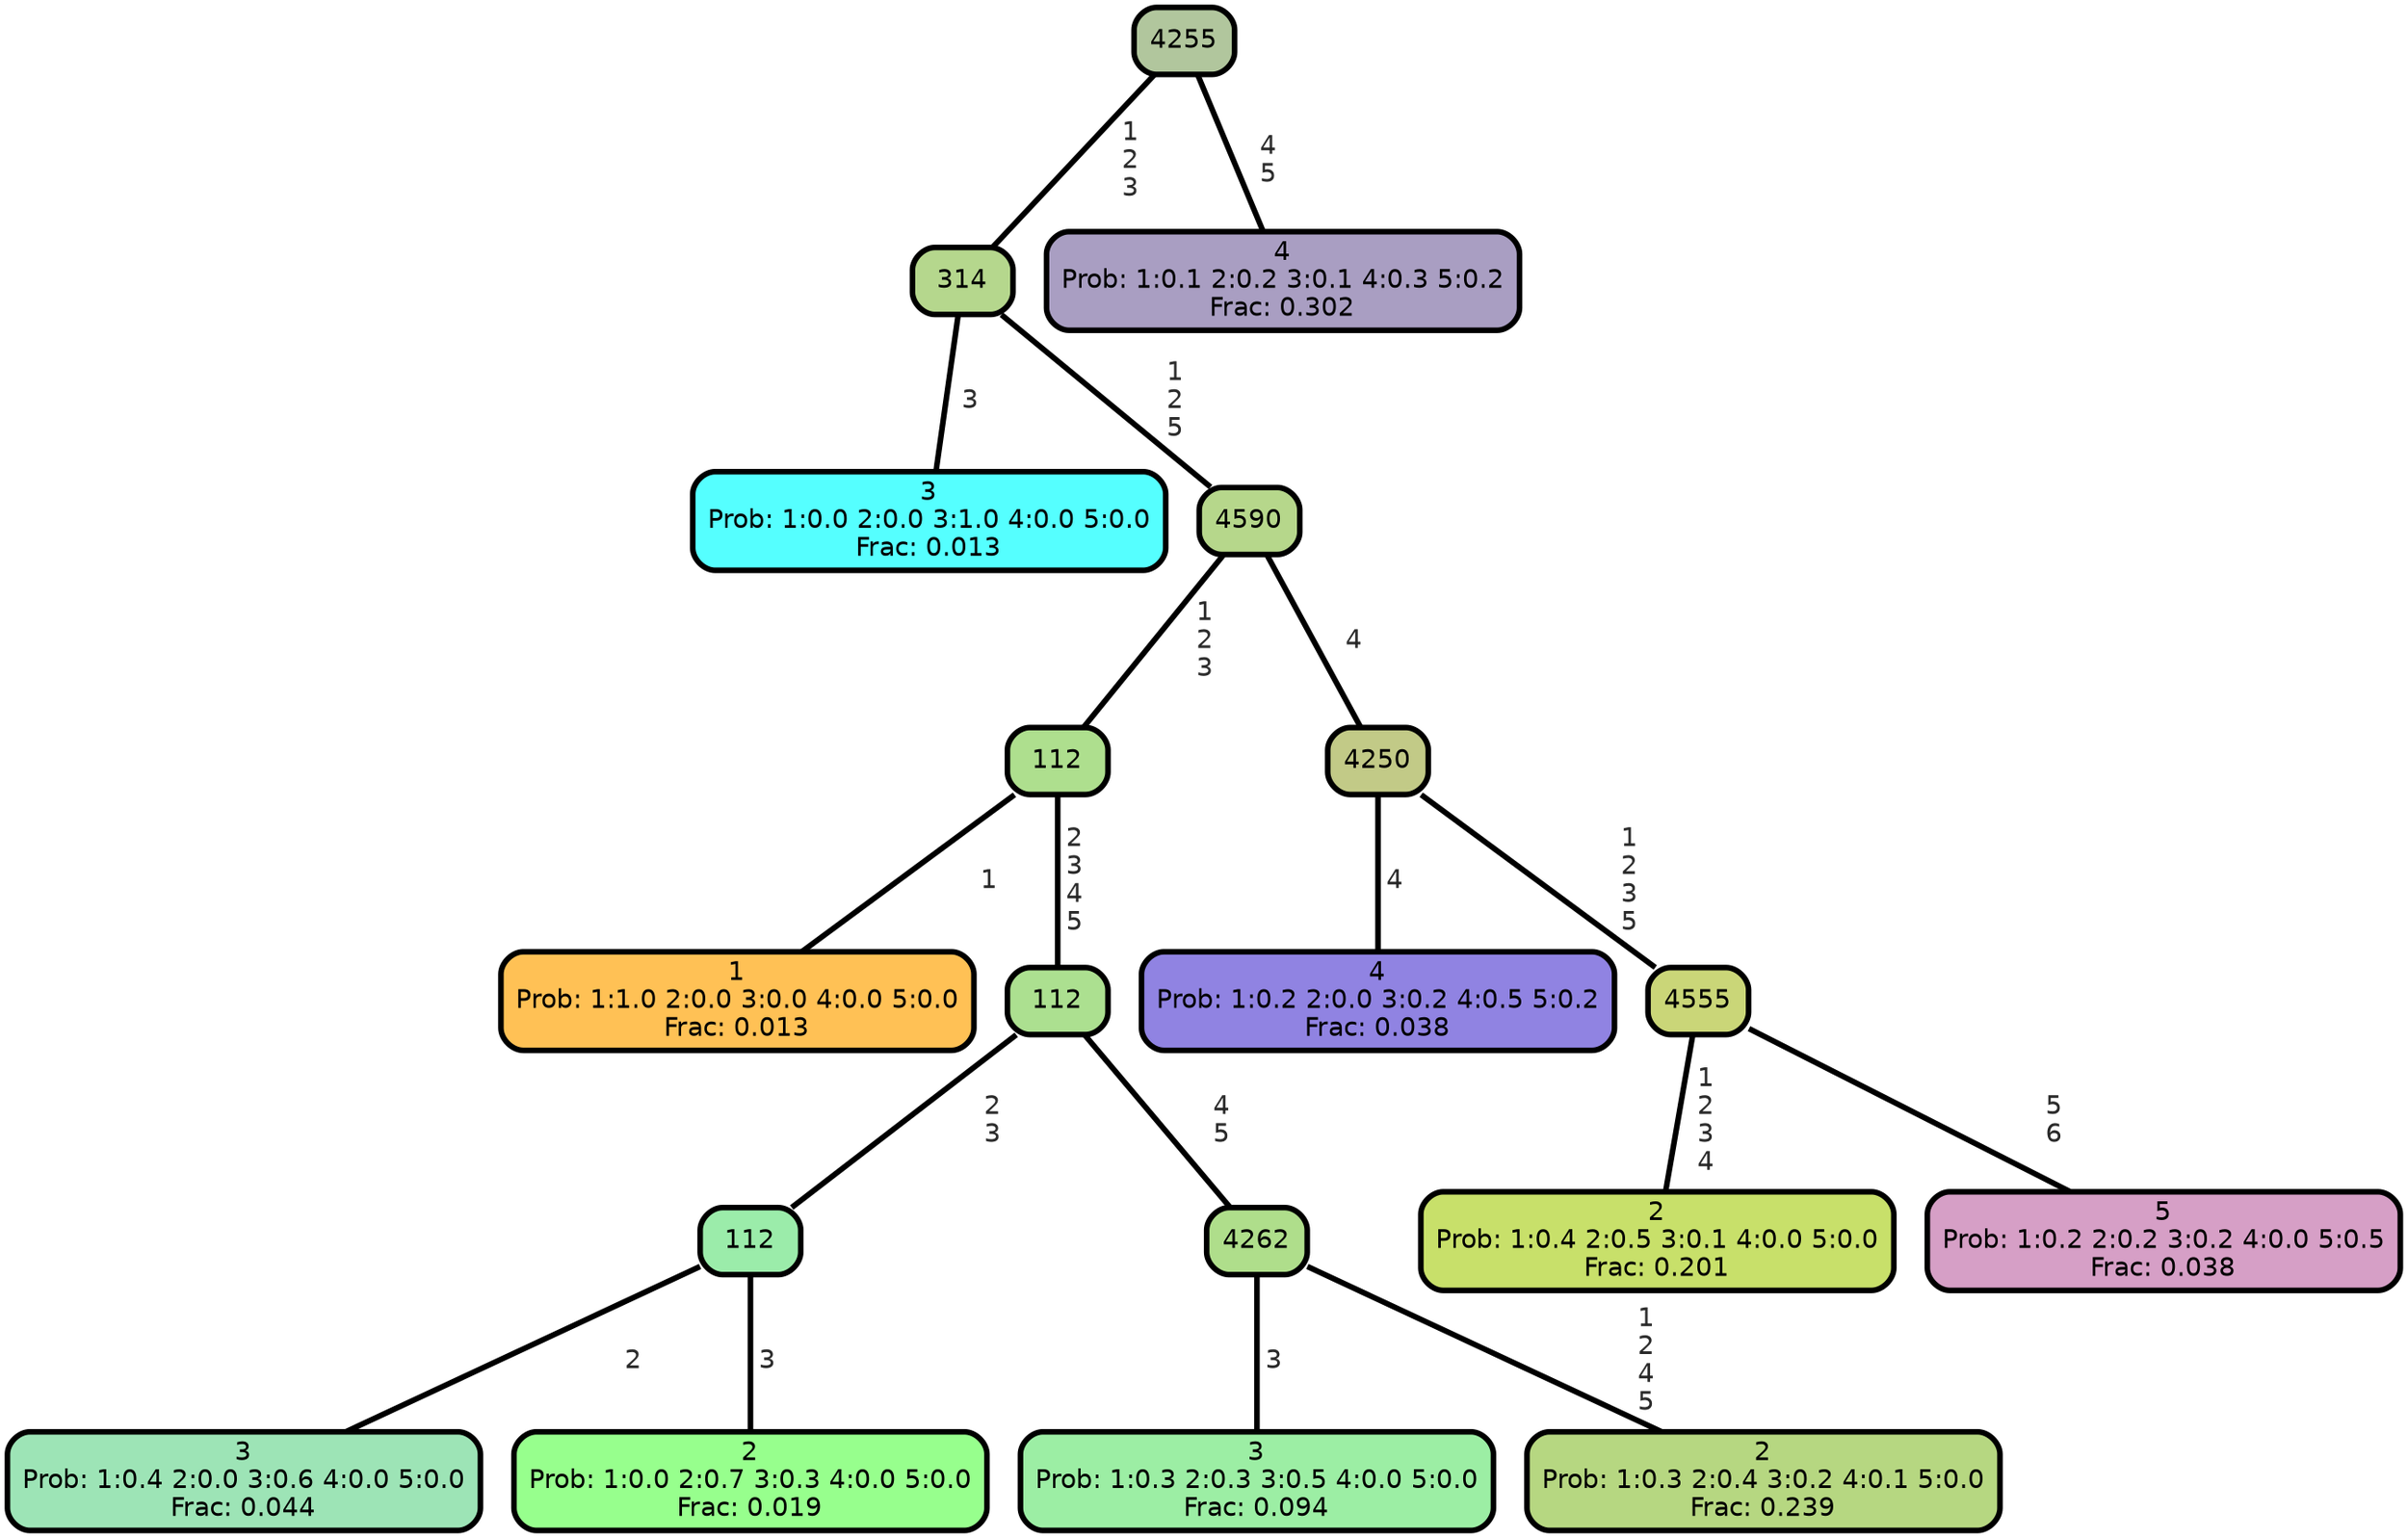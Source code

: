 graph Tree {
node [shape=box, style="filled, rounded",color="black",penwidth="3",fontcolor="black",                 fontname=helvetica] ;
graph [ranksep="0 equally", splines=straight,                 bgcolor=transparent, dpi=200] ;
edge [fontname=helvetica, fontweight=bold,fontcolor=grey14,color=black] ;
0 [label="3
Prob: 1:0.0 2:0.0 3:1.0 4:0.0 5:0.0
Frac: 0.013", fillcolor="#55ffff"] ;
1 [label="314", fillcolor="#b5d78d"] ;
2 [label="1
Prob: 1:1.0 2:0.0 3:0.0 4:0.0 5:0.0
Frac: 0.013", fillcolor="#ffc155"] ;
3 [label="112", fillcolor="#aedf8e"] ;
4 [label="3
Prob: 1:0.4 2:0.0 3:0.6 4:0.0 5:0.0
Frac: 0.044", fillcolor="#9de4b6"] ;
5 [label="112", fillcolor="#9becaa"] ;
6 [label="2
Prob: 1:0.0 2:0.7 3:0.3 4:0.0 5:0.0
Frac: 0.019", fillcolor="#97ff8d"] ;
7 [label="112", fillcolor="#ace090"] ;
8 [label="3
Prob: 1:0.3 2:0.3 3:0.5 4:0.0 5:0.0
Frac: 0.094", fillcolor="#9ceea4"] ;
9 [label="4262", fillcolor="#afde8b"] ;
10 [label="2
Prob: 1:0.3 2:0.4 3:0.2 4:0.1 5:0.0
Frac: 0.239", fillcolor="#b6d781"] ;
11 [label="4590", fillcolor="#b6d78b"] ;
12 [label="4
Prob: 1:0.2 2:0.0 3:0.2 4:0.5 5:0.2
Frac: 0.038", fillcolor="#9083e2"] ;
13 [label="4250", fillcolor="#c2ca87"] ;
14 [label="2
Prob: 1:0.4 2:0.5 3:0.1 4:0.0 5:0.0
Frac: 0.201", fillcolor="#c8e06a"] ;
15 [label="4555", fillcolor="#cad678"] ;
16 [label="5
Prob: 1:0.2 2:0.2 3:0.2 4:0.0 5:0.5
Frac: 0.038", fillcolor="#d69fc6"] ;
17 [label="4255", fillcolor="#b1c69d"] ;
18 [label="4
Prob: 1:0.1 2:0.2 3:0.1 4:0.3 5:0.2
Frac: 0.302", fillcolor="#a99ec2"] ;
1 -- 0 [label=" 3",penwidth=3] ;
1 -- 11 [label=" 1\n 2\n 5",penwidth=3] ;
3 -- 2 [label=" 1",penwidth=3] ;
3 -- 7 [label=" 2\n 3\n 4\n 5",penwidth=3] ;
5 -- 4 [label=" 2",penwidth=3] ;
5 -- 6 [label=" 3",penwidth=3] ;
7 -- 5 [label=" 2\n 3",penwidth=3] ;
7 -- 9 [label=" 4\n 5",penwidth=3] ;
9 -- 8 [label=" 3",penwidth=3] ;
9 -- 10 [label=" 1\n 2\n 4\n 5",penwidth=3] ;
11 -- 3 [label=" 1\n 2\n 3",penwidth=3] ;
11 -- 13 [label=" 4",penwidth=3] ;
13 -- 12 [label=" 4",penwidth=3] ;
13 -- 15 [label=" 1\n 2\n 3\n 5",penwidth=3] ;
15 -- 14 [label=" 1\n 2\n 3\n 4",penwidth=3] ;
15 -- 16 [label=" 5\n 6",penwidth=3] ;
17 -- 1 [label=" 1\n 2\n 3",penwidth=3] ;
17 -- 18 [label=" 4\n 5",penwidth=3] ;
{rank = same;}}
